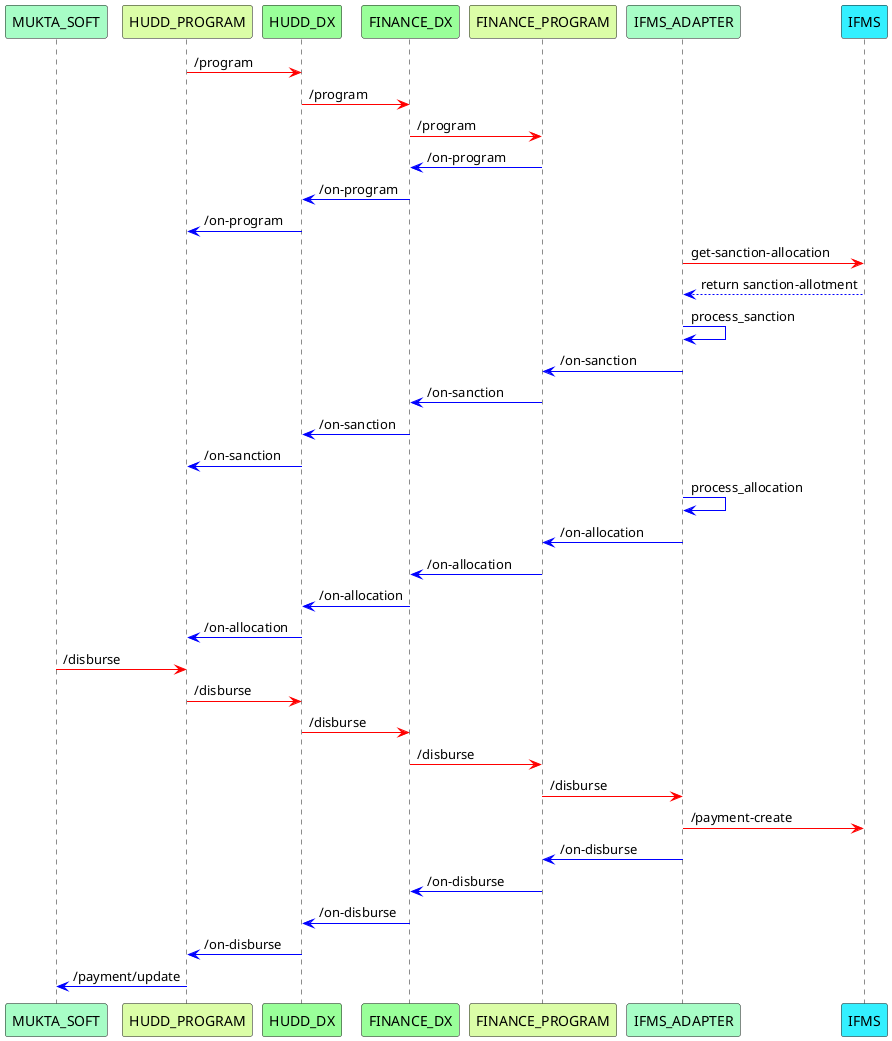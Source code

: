 @startuml
'actor  as User order 0
participant MUKTA_SOFT as MUKTA_SOFT order 1 #a7fdc6
participant HUDD_PROGRAM as HUDD_PROGRAM order 1 #dbfda7
participant HUDD_DX as HUDD_DX order 2 #99FF99
participant FINANCE_DX as FINANCE_DX order 3 #99FF99
participant FINANCE_PROGRAM as FINANCE_PROGRAM order 4 #dbfda7
participant IFMS_ADAPTER as IFMS_ADAPTER order 5 #a7fdc6
participant IFMS as IFMS order 6 #33f0ff

HUDD_PROGRAM -[#red]> HUDD_DX:  /program
HUDD_DX -[#red]> FINANCE_DX:  /program
FINANCE_DX -[#red]> FINANCE_PROGRAM:  /program
FINANCE_PROGRAM -[#0000FF]> FINANCE_DX:  /on-program
FINANCE_DX -[#0000FF]> HUDD_DX :  /on-program
HUDD_PROGRAM <[#0000FF]- HUDD_DX :  /on-program
'
'
'HUDD_PROGRAM -> HUDD_DX:  /update
'HUDD_DX -> FINANCE_DX:  /update
'FINANCE_DX -> FINANCE_PROGRAM:  /update
'FINANCE_PROGRAM -> FINANCE_DX:  /on-update
'FINANCE_DX -> HUDD_DX :  /on-update
'HUDD_PROGRAM <- HUDD_DX :  /on-update

IFMS_ADAPTER -[#red]> IFMS:  get-sanction-allocation
IFMS_ADAPTER  <-[#0000FF]- IFMS: return sanction-allotment
IFMS_ADAPTER -[#0000FF]> IFMS_ADAPTER: process_sanction
IFMS_ADAPTER -[#0000FF]> FINANCE_PROGRAM: /on-sanction
FINANCE_PROGRAM -[#0000FF]> FINANCE_DX: /on-sanction
FINANCE_DX -[#0000FF]> HUDD_DX : /on-sanction
HUDD_PROGRAM <[#0000FF]- HUDD_DX : /on-sanction

IFMS_ADAPTER -[#0000FF]> IFMS_ADAPTER: process_allocation
IFMS_ADAPTER -[#0000FF]> FINANCE_PROGRAM: /on-allocation
FINANCE_PROGRAM -[#0000FF]> FINANCE_DX: /on-allocation
FINANCE_DX -[#0000FF]> HUDD_DX : /on-allocation
HUDD_PROGRAM <[#0000FF]- HUDD_DX : /on-allocation

MUKTA_SOFT -[#red]> HUDD_PROGRAM:/disburse
HUDD_PROGRAM -[#red]> HUDD_DX:/disburse
HUDD_DX -[#red]> FINANCE_DX:/disburse
FINANCE_DX -[#red]> FINANCE_PROGRAM:/disburse
FINANCE_PROGRAM -[#red]> IFMS_ADAPTER:/disburse
IFMS_ADAPTER -[#red]> IFMS:/payment-create

IFMS_ADAPTER -[#0000FF]> FINANCE_PROGRAM: /on-disburse
FINANCE_PROGRAM -[#0000FF]> FINANCE_DX: /on-disburse
FINANCE_DX -[#0000FF]> HUDD_DX : /on-disburse
HUDD_PROGRAM <[#0000FF]- HUDD_DX : /on-disburse
MUKTA_SOFT <[#0000FF]- HUDD_PROGRAM : /payment/update





'group Program creation and registration
'    User -> ProgramService:  /_create \napi to create Program
'    User <-- ProgramService: return success response \nwith program details
'    ProgramService -> WorksIFIX:  /_create
'    WorksIFIX -> IFMSIFIX:  /_create
'    IFMSIFIX -> IFMSAdapter:  /_create
'    User -> IFMSAdapter: Store program details in master data with domain details of works ifix
'end
@enduml